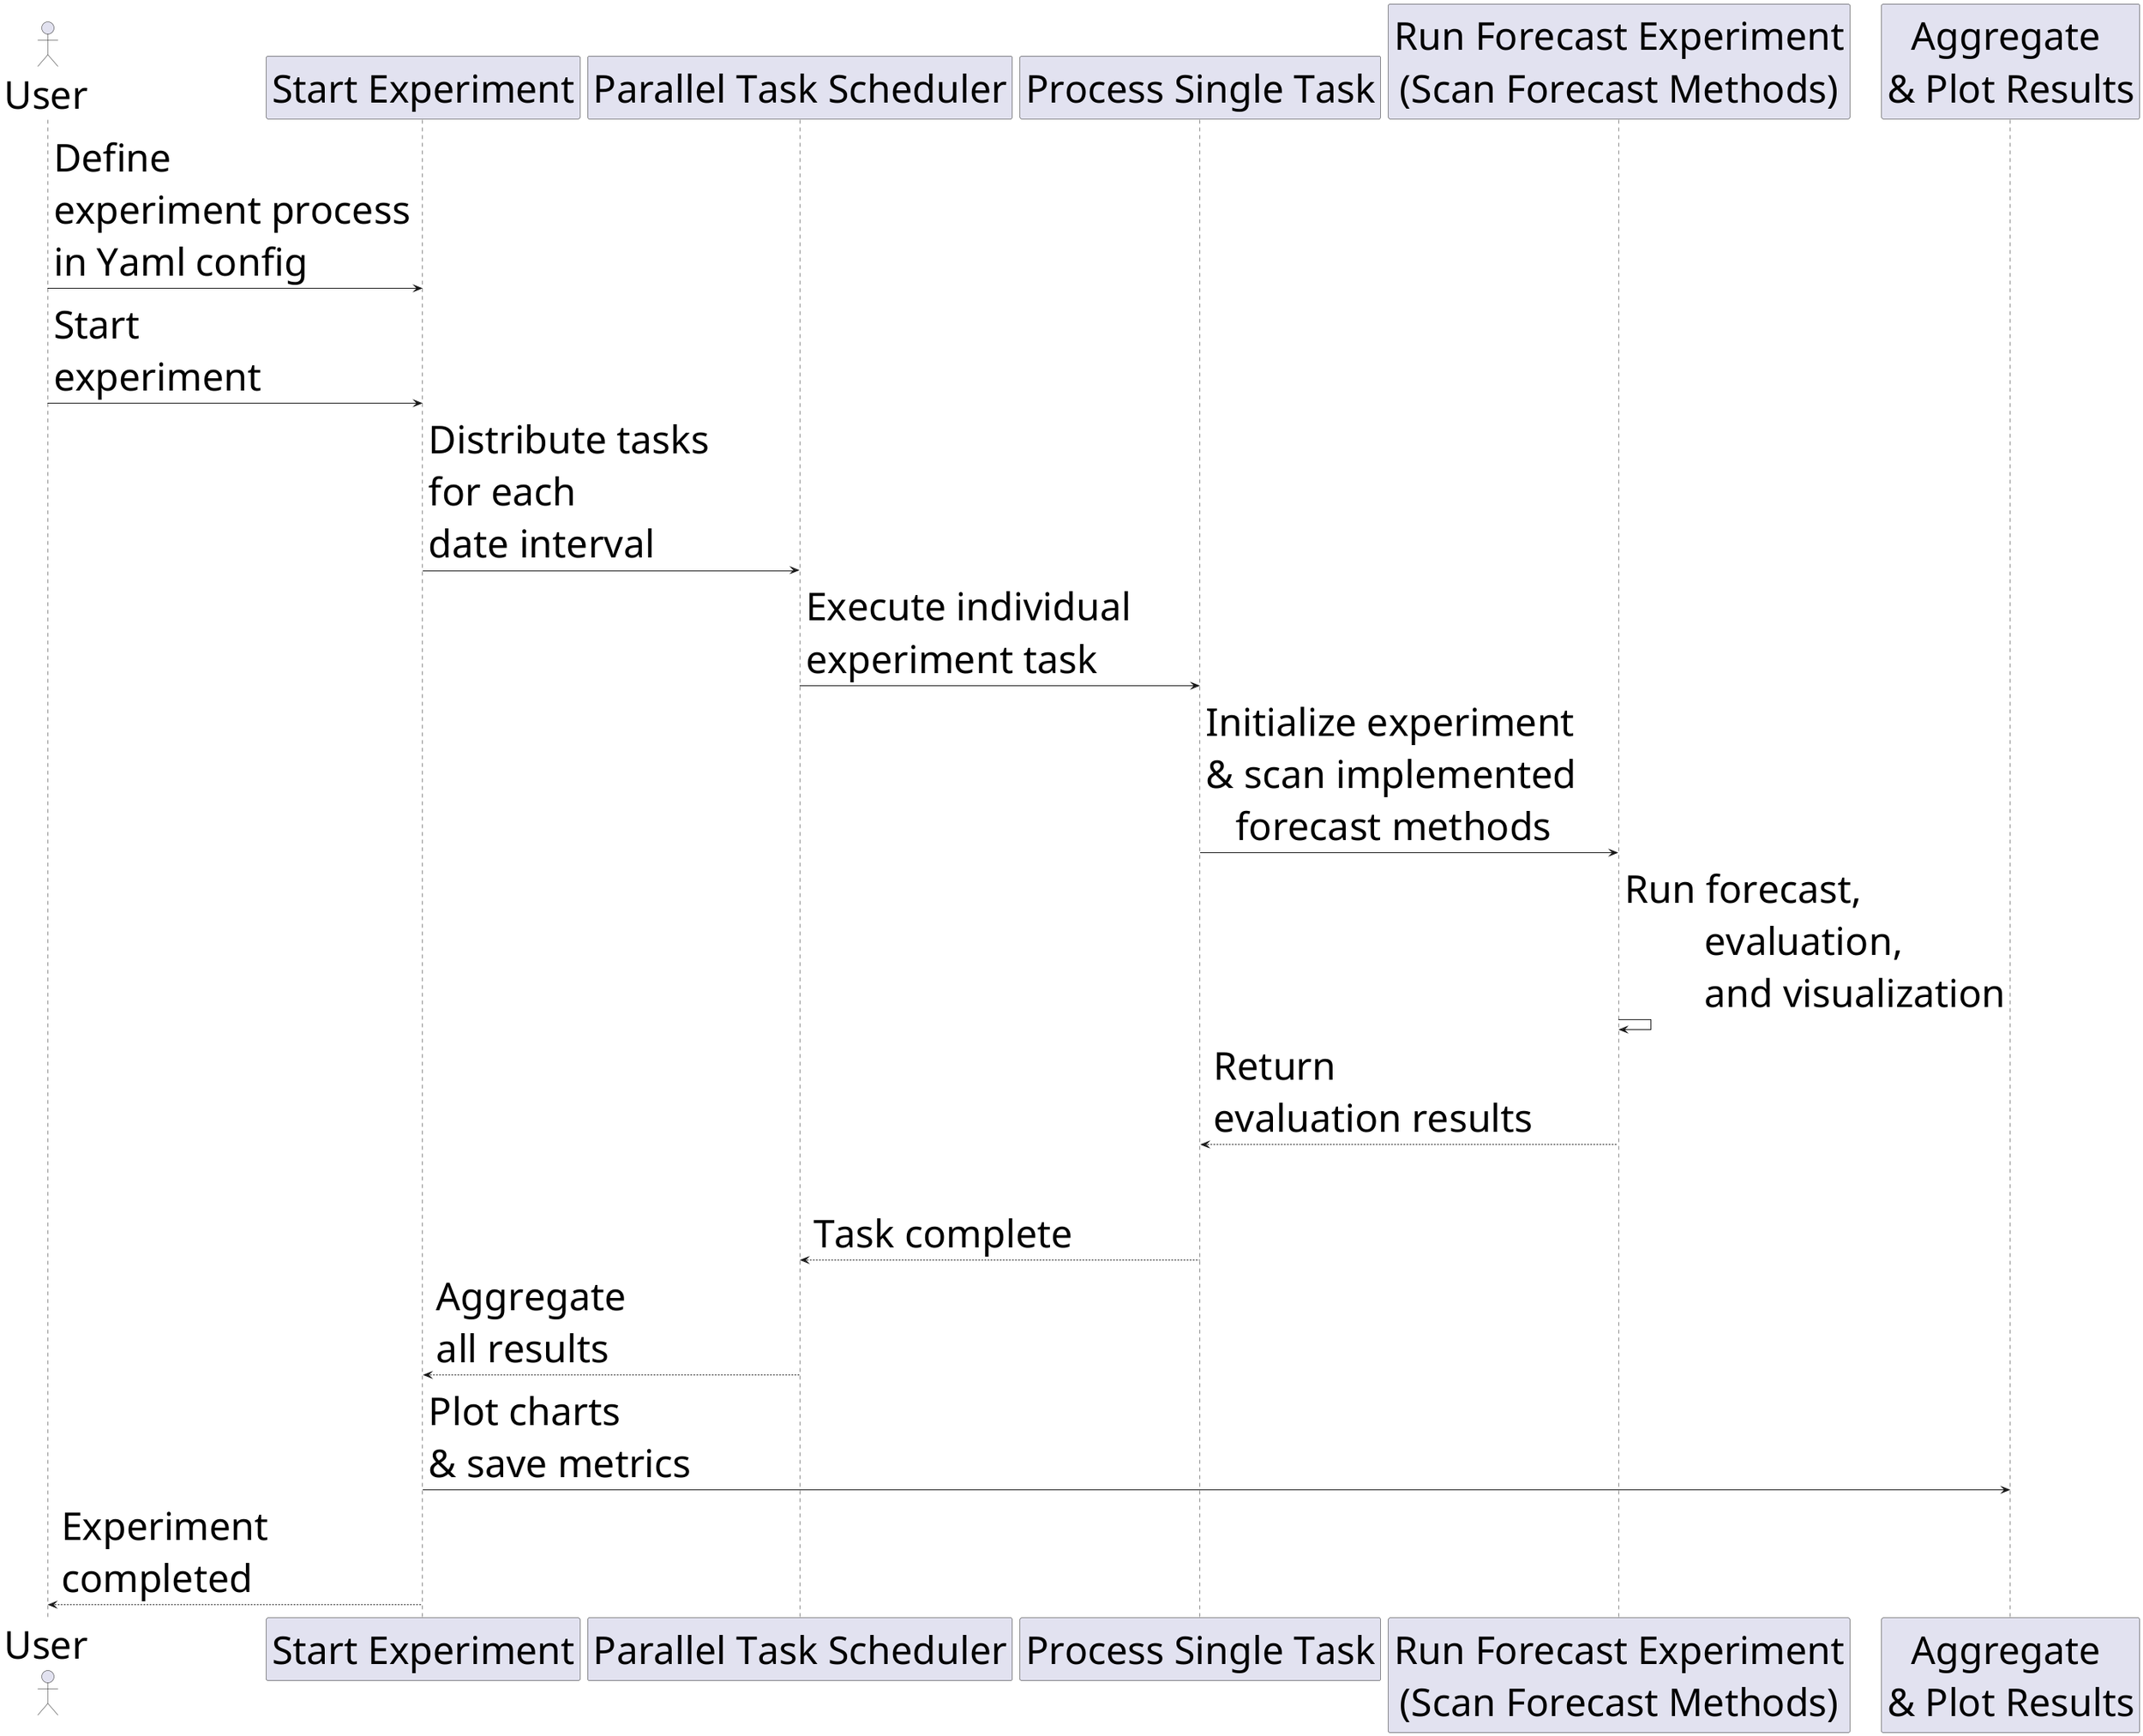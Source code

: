 @startuml
skinparam defaultFontSize 50
actor "User" as User
participant "Start Experiment" as Start
participant "Parallel Task Scheduler" as Executor
participant "Process Single Task" as Process
participant "Run Forecast Experiment\n(Scan Forecast Methods)" as NowExp
participant "Aggregate \n& Plot Results" as Aggregate

User -> Start: Define \nexperiment process\nin Yaml config

User -> Start: Start \nexperiment
Start -> Executor: Distribute tasks \nfor each \ndate interval
Executor -> Process: Execute individual \nexperiment task
Process -> NowExp: Initialize experiment \n& scan implemented \n   forecast methods
NowExp -> NowExp: Run forecast, \n\tevaluation,\n\tand visualization
NowExp --> Process: Return \nevaluation results
Process --> Executor: \nTask complete
Executor --> Start: Aggregate \nall results
Start -> Aggregate: Plot charts \n& save metrics
Start --> User: Experiment \ncompleted
@enduml
